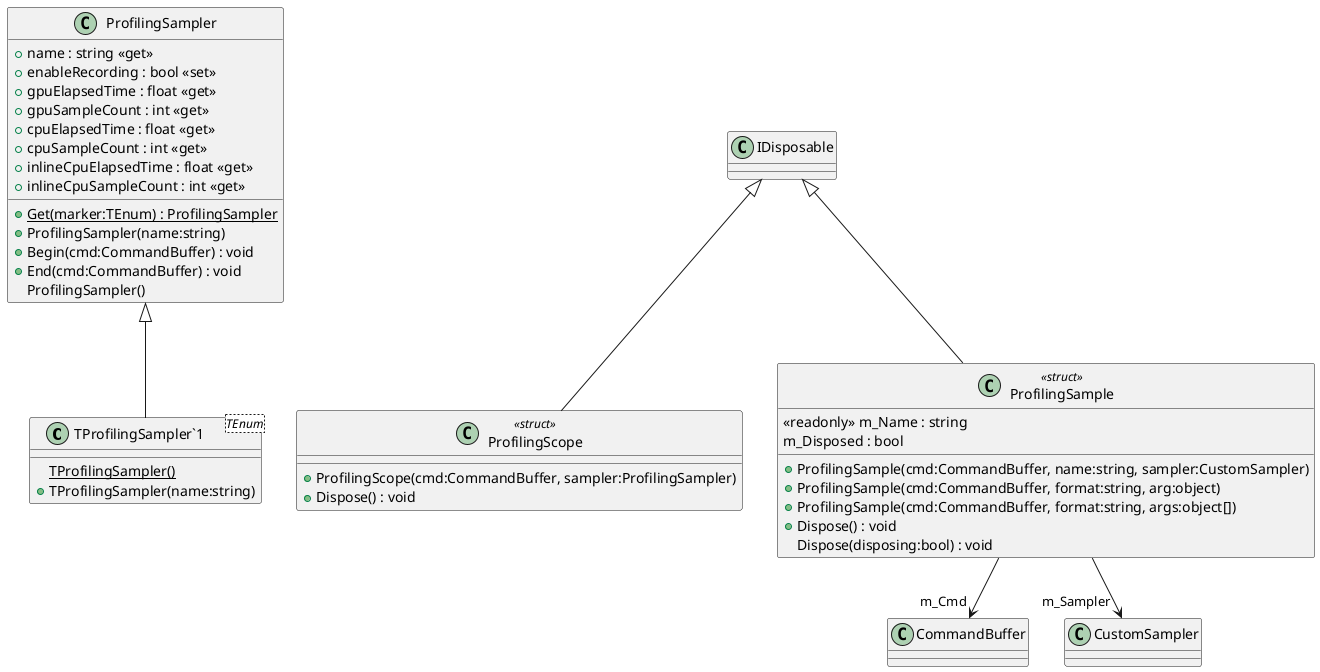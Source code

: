 @startuml
class "TProfilingSampler`1"<TEnum> {
    {static} TProfilingSampler()
    + TProfilingSampler(name:string)
}
class ProfilingSampler {
    + {static} Get(marker:TEnum) : ProfilingSampler
    + ProfilingSampler(name:string)
    + Begin(cmd:CommandBuffer) : void
    + End(cmd:CommandBuffer) : void
    + name : string <<get>>
    + enableRecording : bool <<set>>
    + gpuElapsedTime : float <<get>>
    + gpuSampleCount : int <<get>>
    + cpuElapsedTime : float <<get>>
    + cpuSampleCount : int <<get>>
    + inlineCpuElapsedTime : float <<get>>
    + inlineCpuSampleCount : int <<get>>
    ProfilingSampler()
}
class ProfilingScope <<struct>> {
    + ProfilingScope(cmd:CommandBuffer, sampler:ProfilingSampler)
    + Dispose() : void
}
class ProfilingSample <<struct>> {
    <<readonly>> m_Name : string
    m_Disposed : bool
    + ProfilingSample(cmd:CommandBuffer, name:string, sampler:CustomSampler)
    + ProfilingSample(cmd:CommandBuffer, format:string, arg:object)
    + ProfilingSample(cmd:CommandBuffer, format:string, args:object[])
    + Dispose() : void
    Dispose(disposing:bool) : void
}
ProfilingSampler <|-- "TProfilingSampler`1"
IDisposable <|-- ProfilingScope
IDisposable <|-- ProfilingSample
ProfilingSample --> "m_Cmd" CommandBuffer
ProfilingSample --> "m_Sampler" CustomSampler
@enduml
